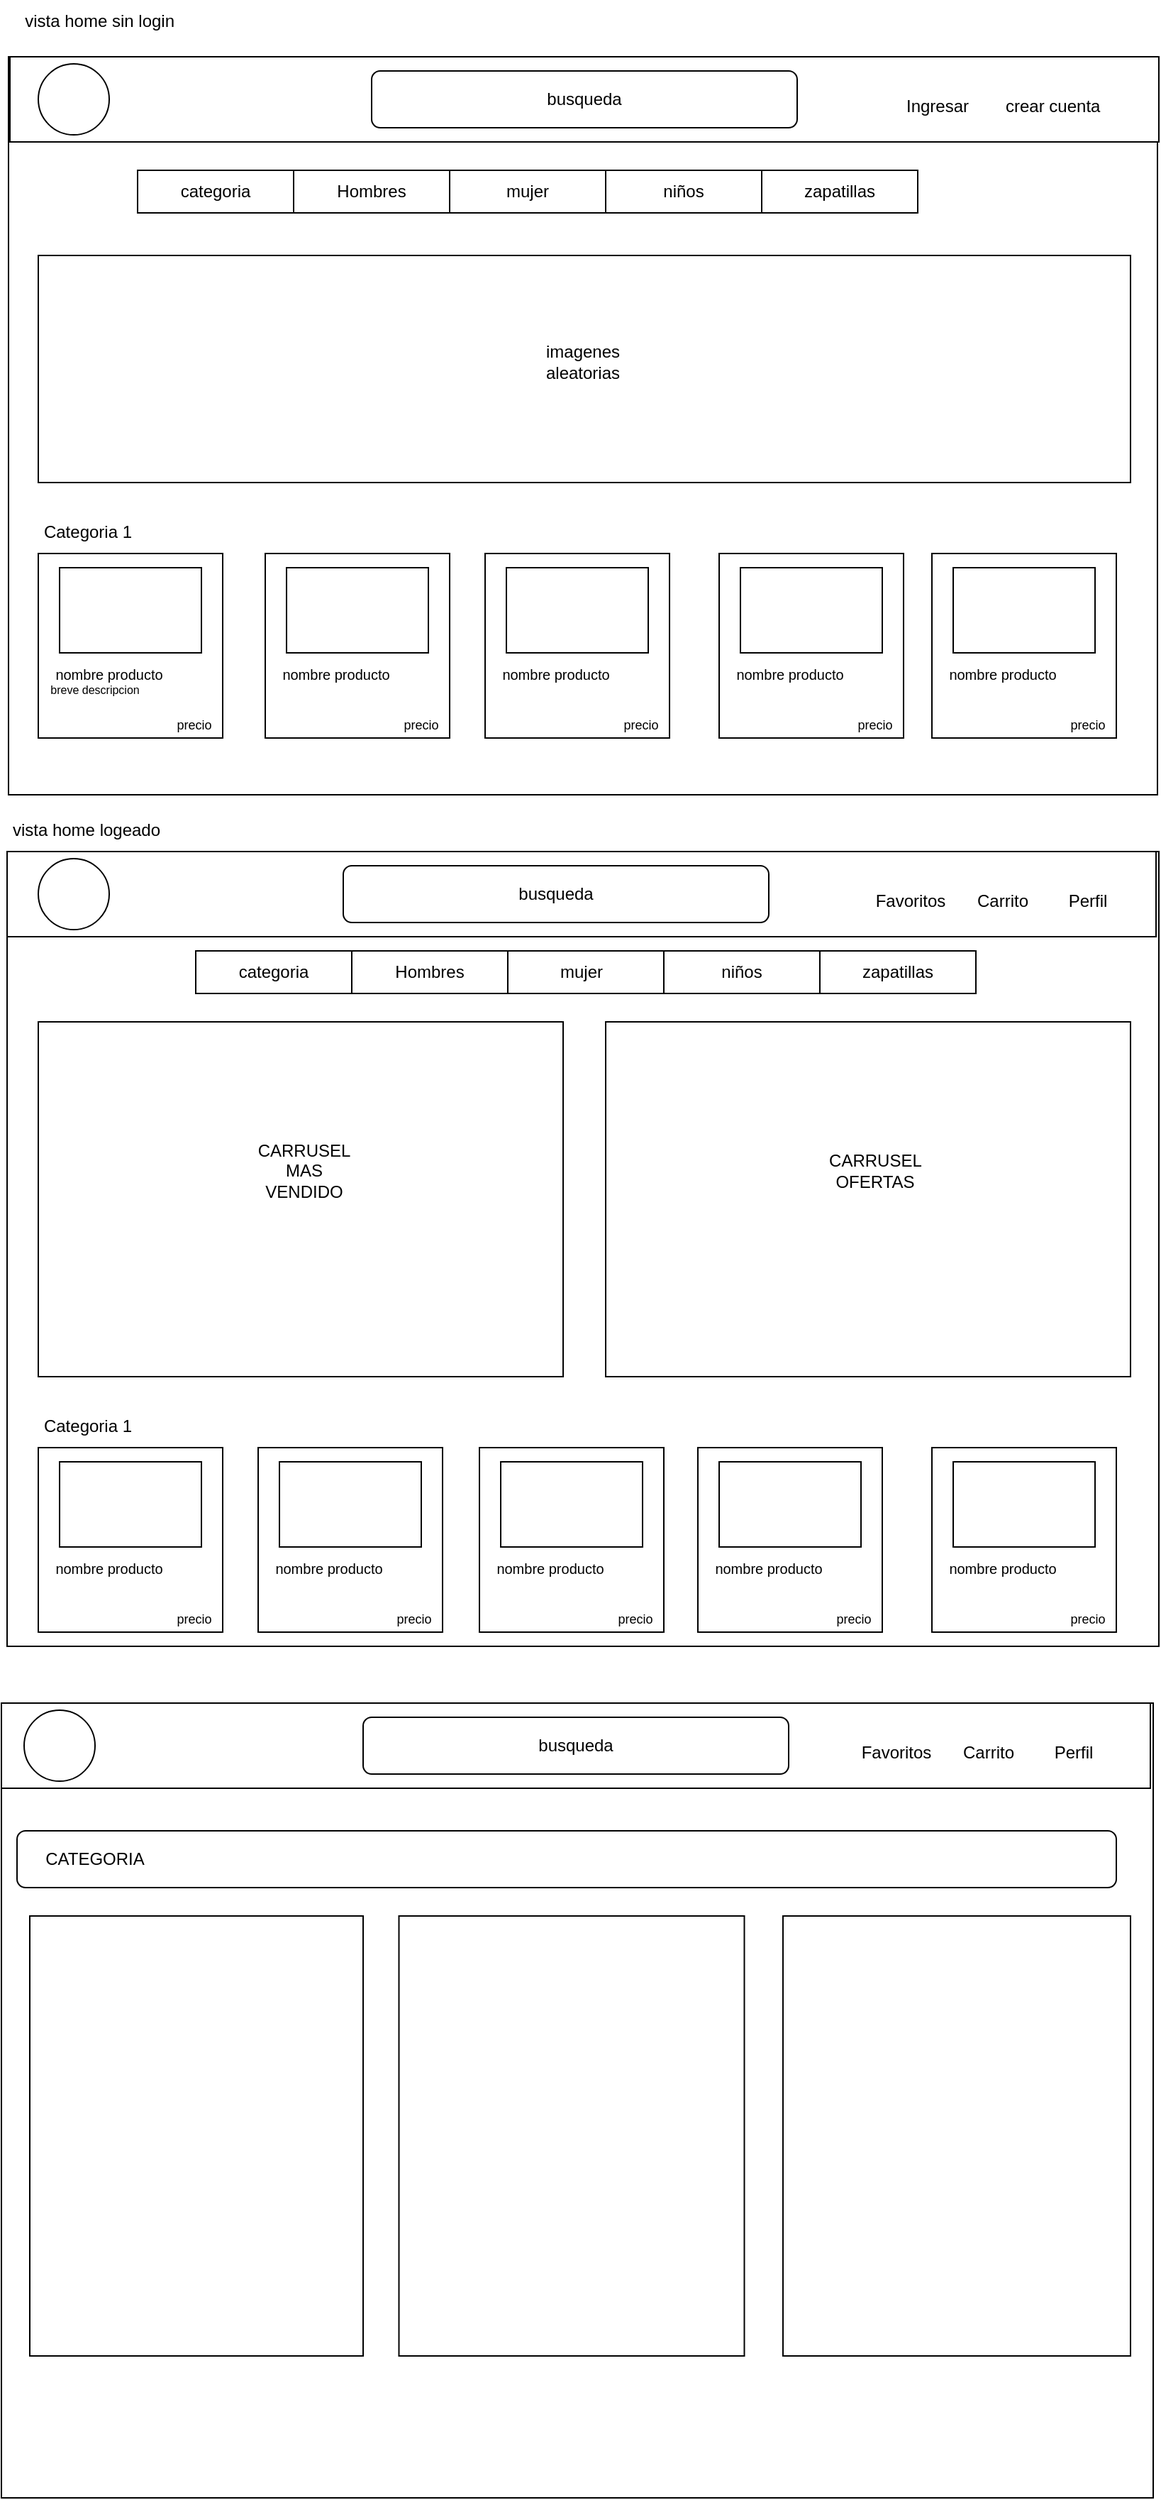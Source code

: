 <mxfile version="24.4.13" type="device">
  <diagram name="Página-1" id="wd5DdDGQxlJ1RMCF7p1D">
    <mxGraphModel dx="989" dy="521" grid="1" gridSize="10" guides="1" tooltips="1" connect="1" arrows="1" fold="1" page="1" pageScale="1" pageWidth="827" pageHeight="1169" math="0" shadow="0">
      <root>
        <mxCell id="0" />
        <mxCell id="1" parent="0" />
        <mxCell id="H-XPeI9zY0OVmY43QJ45-96" value="" style="rounded=0;whiteSpace=wrap;html=1;" vertex="1" parent="1">
          <mxGeometry x="8" y="600" width="812" height="560" as="geometry" />
        </mxCell>
        <mxCell id="H-XPeI9zY0OVmY43QJ45-2" value="" style="rounded=0;whiteSpace=wrap;html=1;" vertex="1" parent="1">
          <mxGeometry x="9" y="40" width="810" height="520" as="geometry" />
        </mxCell>
        <mxCell id="H-XPeI9zY0OVmY43QJ45-3" value="" style="rounded=0;whiteSpace=wrap;html=1;" vertex="1" parent="1">
          <mxGeometry x="10" y="40" width="810" height="60" as="geometry" />
        </mxCell>
        <mxCell id="H-XPeI9zY0OVmY43QJ45-10" value="&lt;h1 style=&quot;margin-top: 0px;&quot;&gt;&lt;span style=&quot;font-size: 12px; font-weight: 400;&quot;&gt;Ingresar&lt;/span&gt;&lt;/h1&gt;" style="text;html=1;whiteSpace=wrap;overflow=hidden;rounded=0;" vertex="1" parent="1">
          <mxGeometry x="640" y="50" width="60" height="40" as="geometry" />
        </mxCell>
        <mxCell id="H-XPeI9zY0OVmY43QJ45-12" value="&lt;h1 style=&quot;margin-top: 0px;&quot;&gt;&lt;span style=&quot;font-size: 12px; font-weight: 400;&quot;&gt;crear cuenta&lt;/span&gt;&lt;/h1&gt;" style="text;html=1;whiteSpace=wrap;overflow=hidden;rounded=0;" vertex="1" parent="1">
          <mxGeometry x="710" y="50" width="90" height="40" as="geometry" />
        </mxCell>
        <mxCell id="H-XPeI9zY0OVmY43QJ45-13" value="" style="rounded=1;whiteSpace=wrap;html=1;" vertex="1" parent="1">
          <mxGeometry x="265" y="50" width="300" height="40" as="geometry" />
        </mxCell>
        <mxCell id="H-XPeI9zY0OVmY43QJ45-19" value="" style="rounded=0;whiteSpace=wrap;html=1;" vertex="1" parent="1">
          <mxGeometry x="540" y="120" width="110" height="30" as="geometry" />
        </mxCell>
        <mxCell id="H-XPeI9zY0OVmY43QJ45-22" value="" style="rounded=0;whiteSpace=wrap;html=1;" vertex="1" parent="1">
          <mxGeometry x="430" y="120" width="110" height="30" as="geometry" />
        </mxCell>
        <mxCell id="H-XPeI9zY0OVmY43QJ45-23" value="" style="rounded=0;whiteSpace=wrap;html=1;" vertex="1" parent="1">
          <mxGeometry x="320" y="120" width="110" height="30" as="geometry" />
        </mxCell>
        <mxCell id="H-XPeI9zY0OVmY43QJ45-25" value="" style="rounded=0;whiteSpace=wrap;html=1;" vertex="1" parent="1">
          <mxGeometry x="100" y="120" width="110" height="30" as="geometry" />
        </mxCell>
        <mxCell id="H-XPeI9zY0OVmY43QJ45-27" value="" style="rounded=0;whiteSpace=wrap;html=1;" vertex="1" parent="1">
          <mxGeometry x="210" y="120" width="110" height="30" as="geometry" />
        </mxCell>
        <mxCell id="H-XPeI9zY0OVmY43QJ45-21" value="Hombres" style="text;html=1;align=center;verticalAlign=middle;whiteSpace=wrap;rounded=0;" vertex="1" parent="1">
          <mxGeometry x="235" y="120" width="60" height="30" as="geometry" />
        </mxCell>
        <mxCell id="H-XPeI9zY0OVmY43QJ45-29" value="zapatillas" style="text;html=1;align=center;verticalAlign=middle;whiteSpace=wrap;rounded=0;" vertex="1" parent="1">
          <mxGeometry x="565" y="120" width="60" height="30" as="geometry" />
        </mxCell>
        <mxCell id="H-XPeI9zY0OVmY43QJ45-30" value="niños" style="text;html=1;align=center;verticalAlign=middle;whiteSpace=wrap;rounded=0;" vertex="1" parent="1">
          <mxGeometry x="455" y="120" width="60" height="30" as="geometry" />
        </mxCell>
        <mxCell id="H-XPeI9zY0OVmY43QJ45-31" value="mujer" style="text;html=1;align=center;verticalAlign=middle;whiteSpace=wrap;rounded=0;" vertex="1" parent="1">
          <mxGeometry x="345" y="120" width="60" height="30" as="geometry" />
        </mxCell>
        <mxCell id="H-XPeI9zY0OVmY43QJ45-32" value="categoria" style="text;html=1;align=center;verticalAlign=middle;whiteSpace=wrap;rounded=0;" vertex="1" parent="1">
          <mxGeometry x="125" y="120" width="60" height="30" as="geometry" />
        </mxCell>
        <mxCell id="H-XPeI9zY0OVmY43QJ45-34" value="busqueda" style="text;html=1;align=center;verticalAlign=middle;whiteSpace=wrap;rounded=0;" vertex="1" parent="1">
          <mxGeometry x="385" y="55" width="60" height="30" as="geometry" />
        </mxCell>
        <mxCell id="H-XPeI9zY0OVmY43QJ45-35" value="" style="rounded=0;whiteSpace=wrap;html=1;" vertex="1" parent="1">
          <mxGeometry x="30" y="180" width="770" height="160" as="geometry" />
        </mxCell>
        <mxCell id="H-XPeI9zY0OVmY43QJ45-36" value="imagenes aleatorias" style="text;html=1;align=center;verticalAlign=middle;whiteSpace=wrap;rounded=0;" vertex="1" parent="1">
          <mxGeometry x="384" y="240" width="60" height="30" as="geometry" />
        </mxCell>
        <mxCell id="H-XPeI9zY0OVmY43QJ45-37" value="Categoria 1" style="text;html=1;align=center;verticalAlign=middle;whiteSpace=wrap;rounded=0;" vertex="1" parent="1">
          <mxGeometry x="30" y="360" width="70" height="30" as="geometry" />
        </mxCell>
        <mxCell id="H-XPeI9zY0OVmY43QJ45-38" value="" style="whiteSpace=wrap;html=1;aspect=fixed;" vertex="1" parent="1">
          <mxGeometry x="30" y="390" width="130" height="130" as="geometry" />
        </mxCell>
        <mxCell id="H-XPeI9zY0OVmY43QJ45-45" value="" style="rounded=0;whiteSpace=wrap;html=1;" vertex="1" parent="1">
          <mxGeometry x="45" y="400" width="100" height="60" as="geometry" />
        </mxCell>
        <mxCell id="H-XPeI9zY0OVmY43QJ45-50" value="&lt;font style=&quot;font-size: 8px;&quot;&gt;breve descripcion&lt;/font&gt;" style="text;html=1;align=center;verticalAlign=middle;whiteSpace=wrap;rounded=0;" vertex="1" parent="1">
          <mxGeometry x="30" y="470" width="80" height="30" as="geometry" />
        </mxCell>
        <mxCell id="H-XPeI9zY0OVmY43QJ45-51" value="&lt;font style=&quot;font-size: 10px;&quot;&gt;nombre producto&lt;/font&gt;" style="text;html=1;align=center;verticalAlign=middle;whiteSpace=wrap;rounded=0;" vertex="1" parent="1">
          <mxGeometry x="30" y="460" width="100" height="30" as="geometry" />
        </mxCell>
        <mxCell id="H-XPeI9zY0OVmY43QJ45-52" value="&lt;font style=&quot;font-size: 9px;&quot;&gt;precio&lt;/font&gt;" style="text;html=1;align=center;verticalAlign=middle;whiteSpace=wrap;rounded=0;" vertex="1" parent="1">
          <mxGeometry x="120" y="500" width="40" height="20" as="geometry" />
        </mxCell>
        <mxCell id="H-XPeI9zY0OVmY43QJ45-57" value="" style="whiteSpace=wrap;html=1;aspect=fixed;" vertex="1" parent="1">
          <mxGeometry x="190" y="390" width="130" height="130" as="geometry" />
        </mxCell>
        <mxCell id="H-XPeI9zY0OVmY43QJ45-58" value="" style="rounded=0;whiteSpace=wrap;html=1;" vertex="1" parent="1">
          <mxGeometry x="205" y="400" width="100" height="60" as="geometry" />
        </mxCell>
        <mxCell id="H-XPeI9zY0OVmY43QJ45-59" value="&lt;font style=&quot;font-size: 10px;&quot;&gt;nombre producto&lt;/font&gt;" style="text;html=1;align=center;verticalAlign=middle;whiteSpace=wrap;rounded=0;" vertex="1" parent="1">
          <mxGeometry x="190" y="460" width="100" height="30" as="geometry" />
        </mxCell>
        <mxCell id="H-XPeI9zY0OVmY43QJ45-60" value="&lt;font style=&quot;font-size: 9px;&quot;&gt;precio&lt;/font&gt;" style="text;html=1;align=center;verticalAlign=middle;whiteSpace=wrap;rounded=0;" vertex="1" parent="1">
          <mxGeometry x="280" y="500" width="40" height="20" as="geometry" />
        </mxCell>
        <mxCell id="H-XPeI9zY0OVmY43QJ45-61" value="" style="whiteSpace=wrap;html=1;aspect=fixed;" vertex="1" parent="1">
          <mxGeometry x="345" y="390" width="130" height="130" as="geometry" />
        </mxCell>
        <mxCell id="H-XPeI9zY0OVmY43QJ45-62" value="" style="rounded=0;whiteSpace=wrap;html=1;" vertex="1" parent="1">
          <mxGeometry x="360" y="400" width="100" height="60" as="geometry" />
        </mxCell>
        <mxCell id="H-XPeI9zY0OVmY43QJ45-63" value="&lt;font style=&quot;font-size: 10px;&quot;&gt;nombre producto&lt;/font&gt;" style="text;html=1;align=center;verticalAlign=middle;whiteSpace=wrap;rounded=0;" vertex="1" parent="1">
          <mxGeometry x="345" y="460" width="100" height="30" as="geometry" />
        </mxCell>
        <mxCell id="H-XPeI9zY0OVmY43QJ45-64" value="&lt;font style=&quot;font-size: 9px;&quot;&gt;precio&lt;/font&gt;" style="text;html=1;align=center;verticalAlign=middle;whiteSpace=wrap;rounded=0;" vertex="1" parent="1">
          <mxGeometry x="435" y="500" width="40" height="20" as="geometry" />
        </mxCell>
        <mxCell id="H-XPeI9zY0OVmY43QJ45-65" value="" style="whiteSpace=wrap;html=1;aspect=fixed;" vertex="1" parent="1">
          <mxGeometry x="510" y="390" width="130" height="130" as="geometry" />
        </mxCell>
        <mxCell id="H-XPeI9zY0OVmY43QJ45-66" value="" style="rounded=0;whiteSpace=wrap;html=1;" vertex="1" parent="1">
          <mxGeometry x="525" y="400" width="100" height="60" as="geometry" />
        </mxCell>
        <mxCell id="H-XPeI9zY0OVmY43QJ45-67" value="&lt;font style=&quot;font-size: 10px;&quot;&gt;nombre producto&lt;/font&gt;" style="text;html=1;align=center;verticalAlign=middle;whiteSpace=wrap;rounded=0;" vertex="1" parent="1">
          <mxGeometry x="510" y="460" width="100" height="30" as="geometry" />
        </mxCell>
        <mxCell id="H-XPeI9zY0OVmY43QJ45-68" value="&lt;font style=&quot;font-size: 9px;&quot;&gt;precio&lt;/font&gt;" style="text;html=1;align=center;verticalAlign=middle;whiteSpace=wrap;rounded=0;" vertex="1" parent="1">
          <mxGeometry x="600" y="500" width="40" height="20" as="geometry" />
        </mxCell>
        <mxCell id="H-XPeI9zY0OVmY43QJ45-77" value="" style="whiteSpace=wrap;html=1;aspect=fixed;" vertex="1" parent="1">
          <mxGeometry x="660" y="390" width="130" height="130" as="geometry" />
        </mxCell>
        <mxCell id="H-XPeI9zY0OVmY43QJ45-78" value="" style="rounded=0;whiteSpace=wrap;html=1;" vertex="1" parent="1">
          <mxGeometry x="675" y="400" width="100" height="60" as="geometry" />
        </mxCell>
        <mxCell id="H-XPeI9zY0OVmY43QJ45-79" value="&lt;font style=&quot;font-size: 10px;&quot;&gt;nombre producto&lt;/font&gt;" style="text;html=1;align=center;verticalAlign=middle;whiteSpace=wrap;rounded=0;" vertex="1" parent="1">
          <mxGeometry x="660" y="460" width="100" height="30" as="geometry" />
        </mxCell>
        <mxCell id="H-XPeI9zY0OVmY43QJ45-80" value="&lt;font style=&quot;font-size: 9px;&quot;&gt;precio&lt;/font&gt;" style="text;html=1;align=center;verticalAlign=middle;whiteSpace=wrap;rounded=0;" vertex="1" parent="1">
          <mxGeometry x="750" y="500" width="40" height="20" as="geometry" />
        </mxCell>
        <mxCell id="H-XPeI9zY0OVmY43QJ45-87" value="vista home sin login&amp;nbsp;" style="text;html=1;align=center;verticalAlign=middle;whiteSpace=wrap;rounded=0;" vertex="1" parent="1">
          <mxGeometry x="10" width="130" height="30" as="geometry" />
        </mxCell>
        <mxCell id="H-XPeI9zY0OVmY43QJ45-92" value="" style="rounded=0;whiteSpace=wrap;html=1;" vertex="1" parent="1">
          <mxGeometry x="8" y="600" width="810" height="60" as="geometry" />
        </mxCell>
        <mxCell id="H-XPeI9zY0OVmY43QJ45-95" value="" style="rounded=1;whiteSpace=wrap;html=1;" vertex="1" parent="1">
          <mxGeometry x="259" y="1210" width="300" height="40" as="geometry" />
        </mxCell>
        <mxCell id="H-XPeI9zY0OVmY43QJ45-97" value="Perfil" style="text;html=1;align=center;verticalAlign=middle;whiteSpace=wrap;rounded=0;" vertex="1" parent="1">
          <mxGeometry x="740" y="620" width="60" height="30" as="geometry" />
        </mxCell>
        <mxCell id="H-XPeI9zY0OVmY43QJ45-98" value="Carrito" style="text;html=1;align=center;verticalAlign=middle;whiteSpace=wrap;rounded=0;" vertex="1" parent="1">
          <mxGeometry x="680" y="620" width="60" height="30" as="geometry" />
        </mxCell>
        <mxCell id="H-XPeI9zY0OVmY43QJ45-99" value="Favoritos" style="text;html=1;align=center;verticalAlign=middle;whiteSpace=wrap;rounded=0;" vertex="1" parent="1">
          <mxGeometry x="615" y="620" width="60" height="30" as="geometry" />
        </mxCell>
        <mxCell id="H-XPeI9zY0OVmY43QJ45-100" value="" style="ellipse;whiteSpace=wrap;html=1;aspect=fixed;" vertex="1" parent="1">
          <mxGeometry x="30" y="45" width="50" height="50" as="geometry" />
        </mxCell>
        <mxCell id="H-XPeI9zY0OVmY43QJ45-101" value="" style="ellipse;whiteSpace=wrap;html=1;aspect=fixed;" vertex="1" parent="1">
          <mxGeometry x="30" y="605" width="50" height="50" as="geometry" />
        </mxCell>
        <mxCell id="H-XPeI9zY0OVmY43QJ45-103" value="zapatillas" style="text;html=1;align=center;verticalAlign=middle;whiteSpace=wrap;rounded=0;" vertex="1" parent="1">
          <mxGeometry x="606" y="670" width="60" height="30" as="geometry" />
        </mxCell>
        <mxCell id="H-XPeI9zY0OVmY43QJ45-104" value="" style="rounded=0;whiteSpace=wrap;html=1;" vertex="1" parent="1">
          <mxGeometry x="581" y="670" width="110" height="30" as="geometry" />
        </mxCell>
        <mxCell id="H-XPeI9zY0OVmY43QJ45-105" value="niños" style="text;html=1;align=center;verticalAlign=middle;whiteSpace=wrap;rounded=0;" vertex="1" parent="1">
          <mxGeometry x="496" y="670" width="60" height="30" as="geometry" />
        </mxCell>
        <mxCell id="H-XPeI9zY0OVmY43QJ45-106" value="" style="rounded=0;whiteSpace=wrap;html=1;" vertex="1" parent="1">
          <mxGeometry x="471" y="670" width="110" height="30" as="geometry" />
        </mxCell>
        <mxCell id="H-XPeI9zY0OVmY43QJ45-107" value="mujer" style="text;html=1;align=center;verticalAlign=middle;whiteSpace=wrap;rounded=0;" vertex="1" parent="1">
          <mxGeometry x="386" y="670" width="60" height="30" as="geometry" />
        </mxCell>
        <mxCell id="H-XPeI9zY0OVmY43QJ45-108" value="" style="rounded=0;whiteSpace=wrap;html=1;" vertex="1" parent="1">
          <mxGeometry x="361" y="670" width="110" height="30" as="geometry" />
        </mxCell>
        <mxCell id="H-XPeI9zY0OVmY43QJ45-109" value="Hombres" style="text;html=1;align=center;verticalAlign=middle;whiteSpace=wrap;rounded=0;" vertex="1" parent="1">
          <mxGeometry x="276" y="670" width="60" height="30" as="geometry" />
        </mxCell>
        <mxCell id="H-XPeI9zY0OVmY43QJ45-110" value="" style="rounded=0;whiteSpace=wrap;html=1;" vertex="1" parent="1">
          <mxGeometry x="251" y="670" width="110" height="30" as="geometry" />
        </mxCell>
        <mxCell id="H-XPeI9zY0OVmY43QJ45-111" value="" style="rounded=0;whiteSpace=wrap;html=1;" vertex="1" parent="1">
          <mxGeometry x="141" y="670" width="110" height="30" as="geometry" />
        </mxCell>
        <mxCell id="H-XPeI9zY0OVmY43QJ45-112" value="categoria" style="text;html=1;align=center;verticalAlign=middle;whiteSpace=wrap;rounded=0;" vertex="1" parent="1">
          <mxGeometry x="166" y="670" width="60" height="30" as="geometry" />
        </mxCell>
        <mxCell id="H-XPeI9zY0OVmY43QJ45-113" value="Hombres" style="text;html=1;align=center;verticalAlign=middle;whiteSpace=wrap;rounded=0;" vertex="1" parent="1">
          <mxGeometry x="276" y="670" width="60" height="30" as="geometry" />
        </mxCell>
        <mxCell id="H-XPeI9zY0OVmY43QJ45-114" value="mujer" style="text;html=1;align=center;verticalAlign=middle;whiteSpace=wrap;rounded=0;" vertex="1" parent="1">
          <mxGeometry x="383" y="670" width="60" height="30" as="geometry" />
        </mxCell>
        <mxCell id="H-XPeI9zY0OVmY43QJ45-115" value="niños" style="text;html=1;align=center;verticalAlign=middle;whiteSpace=wrap;rounded=0;" vertex="1" parent="1">
          <mxGeometry x="496" y="670" width="60" height="30" as="geometry" />
        </mxCell>
        <mxCell id="H-XPeI9zY0OVmY43QJ45-116" value="zapatillas" style="text;html=1;align=center;verticalAlign=middle;whiteSpace=wrap;rounded=0;" vertex="1" parent="1">
          <mxGeometry x="606" y="670" width="60" height="30" as="geometry" />
        </mxCell>
        <mxCell id="H-XPeI9zY0OVmY43QJ45-117" value="" style="rounded=0;whiteSpace=wrap;html=1;" vertex="1" parent="1">
          <mxGeometry x="30" y="720" width="370" height="250" as="geometry" />
        </mxCell>
        <mxCell id="H-XPeI9zY0OVmY43QJ45-118" value="" style="rounded=0;whiteSpace=wrap;html=1;" vertex="1" parent="1">
          <mxGeometry x="430" y="720" width="370" height="250" as="geometry" />
        </mxCell>
        <mxCell id="H-XPeI9zY0OVmY43QJ45-119" value="CARRUSEL MAS VENDIDO" style="text;html=1;align=center;verticalAlign=middle;whiteSpace=wrap;rounded=0;" vertex="1" parent="1">
          <mxGeometry x="175" y="810" width="85" height="30" as="geometry" />
        </mxCell>
        <mxCell id="H-XPeI9zY0OVmY43QJ45-120" value="CARRUSEL OFERTAS" style="text;html=1;align=center;verticalAlign=middle;whiteSpace=wrap;rounded=0;" vertex="1" parent="1">
          <mxGeometry x="590" y="810" width="60" height="30" as="geometry" />
        </mxCell>
        <mxCell id="H-XPeI9zY0OVmY43QJ45-121" value="Categoria 1" style="text;html=1;align=center;verticalAlign=middle;whiteSpace=wrap;rounded=0;" vertex="1" parent="1">
          <mxGeometry x="30" y="990" width="70" height="30" as="geometry" />
        </mxCell>
        <mxCell id="H-XPeI9zY0OVmY43QJ45-122" value="" style="whiteSpace=wrap;html=1;aspect=fixed;" vertex="1" parent="1">
          <mxGeometry x="30" y="1020" width="130" height="130" as="geometry" />
        </mxCell>
        <mxCell id="H-XPeI9zY0OVmY43QJ45-123" value="" style="rounded=0;whiteSpace=wrap;html=1;" vertex="1" parent="1">
          <mxGeometry x="45" y="1030" width="100" height="60" as="geometry" />
        </mxCell>
        <mxCell id="H-XPeI9zY0OVmY43QJ45-124" value="&lt;font style=&quot;font-size: 10px;&quot;&gt;nombre producto&lt;/font&gt;" style="text;html=1;align=center;verticalAlign=middle;whiteSpace=wrap;rounded=0;" vertex="1" parent="1">
          <mxGeometry x="30" y="1090" width="100" height="30" as="geometry" />
        </mxCell>
        <mxCell id="H-XPeI9zY0OVmY43QJ45-125" value="&lt;font style=&quot;font-size: 9px;&quot;&gt;precio&lt;/font&gt;" style="text;html=1;align=center;verticalAlign=middle;whiteSpace=wrap;rounded=0;" vertex="1" parent="1">
          <mxGeometry x="120" y="1130" width="40" height="20" as="geometry" />
        </mxCell>
        <mxCell id="H-XPeI9zY0OVmY43QJ45-126" value="" style="whiteSpace=wrap;html=1;aspect=fixed;" vertex="1" parent="1">
          <mxGeometry x="185" y="1020" width="130" height="130" as="geometry" />
        </mxCell>
        <mxCell id="H-XPeI9zY0OVmY43QJ45-127" value="" style="rounded=0;whiteSpace=wrap;html=1;" vertex="1" parent="1">
          <mxGeometry x="200" y="1030" width="100" height="60" as="geometry" />
        </mxCell>
        <mxCell id="H-XPeI9zY0OVmY43QJ45-128" value="&lt;font style=&quot;font-size: 10px;&quot;&gt;nombre producto&lt;/font&gt;" style="text;html=1;align=center;verticalAlign=middle;whiteSpace=wrap;rounded=0;" vertex="1" parent="1">
          <mxGeometry x="185" y="1090" width="100" height="30" as="geometry" />
        </mxCell>
        <mxCell id="H-XPeI9zY0OVmY43QJ45-129" value="&lt;font style=&quot;font-size: 9px;&quot;&gt;precio&lt;/font&gt;" style="text;html=1;align=center;verticalAlign=middle;whiteSpace=wrap;rounded=0;" vertex="1" parent="1">
          <mxGeometry x="275" y="1130" width="40" height="20" as="geometry" />
        </mxCell>
        <mxCell id="H-XPeI9zY0OVmY43QJ45-130" value="" style="whiteSpace=wrap;html=1;aspect=fixed;" vertex="1" parent="1">
          <mxGeometry x="341" y="1020" width="130" height="130" as="geometry" />
        </mxCell>
        <mxCell id="H-XPeI9zY0OVmY43QJ45-131" value="" style="rounded=0;whiteSpace=wrap;html=1;" vertex="1" parent="1">
          <mxGeometry x="356" y="1030" width="100" height="60" as="geometry" />
        </mxCell>
        <mxCell id="H-XPeI9zY0OVmY43QJ45-132" value="&lt;font style=&quot;font-size: 10px;&quot;&gt;nombre producto&lt;/font&gt;" style="text;html=1;align=center;verticalAlign=middle;whiteSpace=wrap;rounded=0;" vertex="1" parent="1">
          <mxGeometry x="341" y="1090" width="100" height="30" as="geometry" />
        </mxCell>
        <mxCell id="H-XPeI9zY0OVmY43QJ45-133" value="&lt;font style=&quot;font-size: 9px;&quot;&gt;precio&lt;/font&gt;" style="text;html=1;align=center;verticalAlign=middle;whiteSpace=wrap;rounded=0;" vertex="1" parent="1">
          <mxGeometry x="431" y="1130" width="40" height="20" as="geometry" />
        </mxCell>
        <mxCell id="H-XPeI9zY0OVmY43QJ45-134" value="" style="whiteSpace=wrap;html=1;aspect=fixed;" vertex="1" parent="1">
          <mxGeometry x="495" y="1020" width="130" height="130" as="geometry" />
        </mxCell>
        <mxCell id="H-XPeI9zY0OVmY43QJ45-135" value="" style="rounded=0;whiteSpace=wrap;html=1;" vertex="1" parent="1">
          <mxGeometry x="510" y="1030" width="100" height="60" as="geometry" />
        </mxCell>
        <mxCell id="H-XPeI9zY0OVmY43QJ45-136" value="&lt;font style=&quot;font-size: 10px;&quot;&gt;nombre producto&lt;/font&gt;" style="text;html=1;align=center;verticalAlign=middle;whiteSpace=wrap;rounded=0;" vertex="1" parent="1">
          <mxGeometry x="495" y="1090" width="100" height="30" as="geometry" />
        </mxCell>
        <mxCell id="H-XPeI9zY0OVmY43QJ45-137" value="&lt;font style=&quot;font-size: 9px;&quot;&gt;precio&lt;/font&gt;" style="text;html=1;align=center;verticalAlign=middle;whiteSpace=wrap;rounded=0;" vertex="1" parent="1">
          <mxGeometry x="585" y="1130" width="40" height="20" as="geometry" />
        </mxCell>
        <mxCell id="H-XPeI9zY0OVmY43QJ45-138" value="" style="whiteSpace=wrap;html=1;aspect=fixed;" vertex="1" parent="1">
          <mxGeometry x="660" y="1020" width="130" height="130" as="geometry" />
        </mxCell>
        <mxCell id="H-XPeI9zY0OVmY43QJ45-139" value="" style="rounded=0;whiteSpace=wrap;html=1;" vertex="1" parent="1">
          <mxGeometry x="675" y="1030" width="100" height="60" as="geometry" />
        </mxCell>
        <mxCell id="H-XPeI9zY0OVmY43QJ45-140" value="&lt;font style=&quot;font-size: 10px;&quot;&gt;nombre producto&lt;/font&gt;" style="text;html=1;align=center;verticalAlign=middle;whiteSpace=wrap;rounded=0;" vertex="1" parent="1">
          <mxGeometry x="660" y="1090" width="100" height="30" as="geometry" />
        </mxCell>
        <mxCell id="H-XPeI9zY0OVmY43QJ45-141" value="&lt;font style=&quot;font-size: 9px;&quot;&gt;precio&lt;/font&gt;" style="text;html=1;align=center;verticalAlign=middle;whiteSpace=wrap;rounded=0;" vertex="1" parent="1">
          <mxGeometry x="750" y="1130" width="40" height="20" as="geometry" />
        </mxCell>
        <mxCell id="H-XPeI9zY0OVmY43QJ45-154" value="vista home logeado" style="text;html=1;align=center;verticalAlign=middle;whiteSpace=wrap;rounded=0;" vertex="1" parent="1">
          <mxGeometry x="8" y="570" width="112" height="30" as="geometry" />
        </mxCell>
        <mxCell id="H-XPeI9zY0OVmY43QJ45-155" value="" style="rounded=0;whiteSpace=wrap;html=1;" vertex="1" parent="1">
          <mxGeometry x="4" y="1200" width="812" height="560" as="geometry" />
        </mxCell>
        <mxCell id="H-XPeI9zY0OVmY43QJ45-156" value="" style="rounded=0;whiteSpace=wrap;html=1;" vertex="1" parent="1">
          <mxGeometry x="4" y="1200" width="810" height="60" as="geometry" />
        </mxCell>
        <mxCell id="H-XPeI9zY0OVmY43QJ45-159" value="" style="ellipse;whiteSpace=wrap;html=1;aspect=fixed;" vertex="1" parent="1">
          <mxGeometry x="20" y="1205" width="50" height="50" as="geometry" />
        </mxCell>
        <mxCell id="H-XPeI9zY0OVmY43QJ45-160" value="Favoritos" style="text;html=1;align=center;verticalAlign=middle;whiteSpace=wrap;rounded=0;" vertex="1" parent="1">
          <mxGeometry x="605" y="1220" width="60" height="30" as="geometry" />
        </mxCell>
        <mxCell id="H-XPeI9zY0OVmY43QJ45-161" value="Carrito" style="text;html=1;align=center;verticalAlign=middle;whiteSpace=wrap;rounded=0;" vertex="1" parent="1">
          <mxGeometry x="670" y="1220" width="60" height="30" as="geometry" />
        </mxCell>
        <mxCell id="H-XPeI9zY0OVmY43QJ45-162" value="Perfil" style="text;html=1;align=center;verticalAlign=middle;whiteSpace=wrap;rounded=0;" vertex="1" parent="1">
          <mxGeometry x="730" y="1220" width="60" height="30" as="geometry" />
        </mxCell>
        <mxCell id="H-XPeI9zY0OVmY43QJ45-163" value="" style="rounded=1;whiteSpace=wrap;html=1;" vertex="1" parent="1">
          <mxGeometry x="245" y="610" width="300" height="40" as="geometry" />
        </mxCell>
        <mxCell id="H-XPeI9zY0OVmY43QJ45-164" value="busqueda" style="text;html=1;align=center;verticalAlign=middle;whiteSpace=wrap;rounded=0;" vertex="1" parent="1">
          <mxGeometry x="365" y="615" width="60" height="30" as="geometry" />
        </mxCell>
        <mxCell id="H-XPeI9zY0OVmY43QJ45-165" value="" style="rounded=1;whiteSpace=wrap;html=1;" vertex="1" parent="1">
          <mxGeometry x="259" y="1210" width="300" height="40" as="geometry" />
        </mxCell>
        <mxCell id="H-XPeI9zY0OVmY43QJ45-166" value="busqueda" style="text;html=1;align=center;verticalAlign=middle;whiteSpace=wrap;rounded=0;" vertex="1" parent="1">
          <mxGeometry x="379" y="1215" width="60" height="30" as="geometry" />
        </mxCell>
        <mxCell id="H-XPeI9zY0OVmY43QJ45-168" value="" style="rounded=0;whiteSpace=wrap;html=1;" vertex="1" parent="1">
          <mxGeometry x="24" y="1350" width="235" height="310" as="geometry" />
        </mxCell>
        <mxCell id="H-XPeI9zY0OVmY43QJ45-169" value="" style="rounded=0;whiteSpace=wrap;html=1;" vertex="1" parent="1">
          <mxGeometry x="284.25" y="1350" width="243.5" height="310" as="geometry" />
        </mxCell>
        <mxCell id="H-XPeI9zY0OVmY43QJ45-170" value="" style="rounded=0;whiteSpace=wrap;html=1;" vertex="1" parent="1">
          <mxGeometry x="555" y="1350" width="245" height="310" as="geometry" />
        </mxCell>
        <mxCell id="H-XPeI9zY0OVmY43QJ45-171" value="" style="rounded=1;whiteSpace=wrap;html=1;" vertex="1" parent="1">
          <mxGeometry x="15" y="1290" width="775" height="40" as="geometry" />
        </mxCell>
        <mxCell id="H-XPeI9zY0OVmY43QJ45-172" value="CATEGORIA" style="text;html=1;align=center;verticalAlign=middle;whiteSpace=wrap;rounded=0;" vertex="1" parent="1">
          <mxGeometry x="20" y="1295" width="100" height="30" as="geometry" />
        </mxCell>
      </root>
    </mxGraphModel>
  </diagram>
</mxfile>
